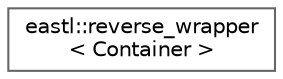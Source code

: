 digraph "类继承关系图"
{
 // LATEX_PDF_SIZE
  bgcolor="transparent";
  edge [fontname=Helvetica,fontsize=10,labelfontname=Helvetica,labelfontsize=10];
  node [fontname=Helvetica,fontsize=10,shape=box,height=0.2,width=0.4];
  rankdir="LR";
  Node0 [id="Node000000",label="eastl::reverse_wrapper\l\< Container \>",height=0.2,width=0.4,color="grey40", fillcolor="white", style="filled",URL="$structeastl_1_1reverse__wrapper.html",tooltip=" "];
}
